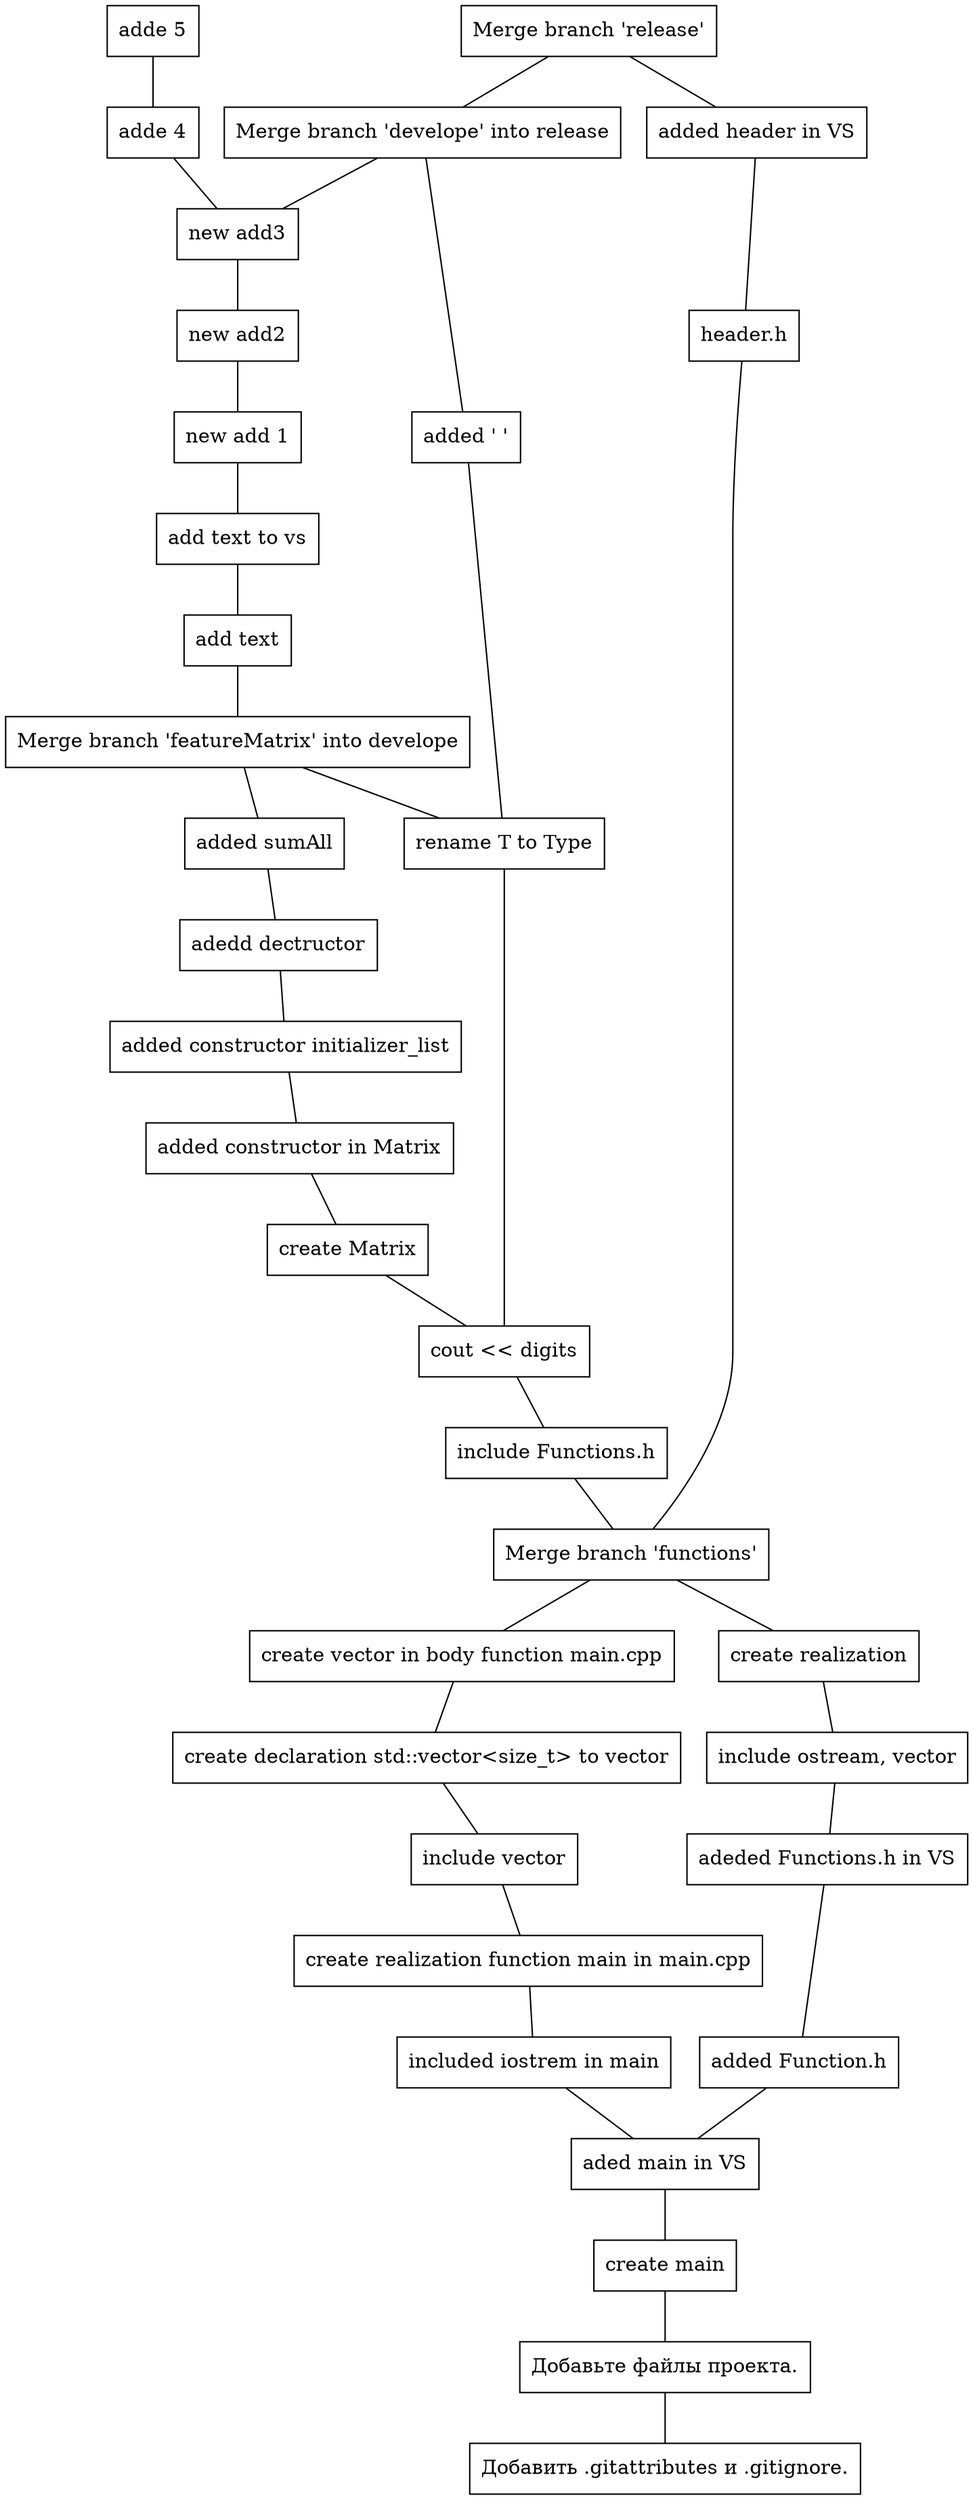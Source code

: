 graph {
	node [shape=box]
	"00e13d7b955511127e58c883bc64ac4e03c12113" [label="rename T to Type"]
	"00e13d7b955511127e58c883bc64ac4e03c12113" -- ea7186751fa71c5abf6ebd6f4b42efda3c473fdd
	"056b946f8e31d4490440241150300b415730076f" [label="added header in VS"]
	"056b946f8e31d4490440241150300b415730076f" -- "5afbe64c0000ab9d851cbc950dc56003291c4f22"
	"067cc55987229aed7b929996809aa24b5f32292a" [label="add text to vs"]
	"067cc55987229aed7b929996809aa24b5f32292a" -- "84ba20bc6c88c2ce9d004546e0718dfbf535c4ff"
	"0de64fca22b1385d521880e7f0a56ef398a381be" [label="new add 1"]
	"0de64fca22b1385d521880e7f0a56ef398a381be" -- "067cc55987229aed7b929996809aa24b5f32292a"
	"11eb016bbb2b899ccda55763d45cb2640a4217b7" [label="adeded Functions.h in VS"]
	"11eb016bbb2b899ccda55763d45cb2640a4217b7" -- ae06866a12cc58b2ea5f48822bad35ddfed3c18e
	"139e1b253cd80f4fe6897138c1032116eee51e6e" [label="include ostream, vector"]
	"139e1b253cd80f4fe6897138c1032116eee51e6e" -- "11eb016bbb2b899ccda55763d45cb2640a4217b7"
	"1dfeafc69f85baa83fb0d594ebb0d716b79d5a81" [label="new add3"]
	"1dfeafc69f85baa83fb0d594ebb0d716b79d5a81" -- "3ca598dc118d3bc5bc34349913890f5e76651d89"
	"233169f990e48b2571b3f8292c801ce2a2cddf79" [label="added constructor initializer_list"]
	"233169f990e48b2571b3f8292c801ce2a2cddf79" -- aec15e19642ab2b88ab49982bdb1075e7f688bcc
	"25bba1463d7be9b9f9aefb838d999d188bb00f36" [label="create declaration std::vector<size_t> to vector"]
	"25bba1463d7be9b9f9aefb838d999d188bb00f36" -- ee39307bc7a8d56765fbb487b18448415377dc87
	"315c8bae6eb9e09ecba8a7ea7273483ffe981596" [label="adedd dectructor"]
	"315c8bae6eb9e09ecba8a7ea7273483ffe981596" -- "233169f990e48b2571b3f8292c801ce2a2cddf79"
	"3ca598dc118d3bc5bc34349913890f5e76651d89" [label="new add2"]
	"3ca598dc118d3bc5bc34349913890f5e76651d89" -- "0de64fca22b1385d521880e7f0a56ef398a381be"
	"3e3b2e604a1f34c22db45174657a37a72b211f07" [label="include Functions.h"]
	"3e3b2e604a1f34c22db45174657a37a72b211f07" -- f3e1f1fd5788c39af4a5ee0d524449849ae96fd2
	"3f024c0e5ac024c006166754b0c503bd042d2e40" [label="added ' '"]
	"3f024c0e5ac024c006166754b0c503bd042d2e40" -- "00e13d7b955511127e58c883bc64ac4e03c12113"
	"42ee059ffaa61e5b6414aef5fa264945bf5f55dc" [label="create main"]
	"42ee059ffaa61e5b6414aef5fa264945bf5f55dc" -- "9af2328049f6a50f3895caf9866ba254191cb8d0"
	"4acb5862208fbe62705622b9f337c8e92fb6af51" [label="create vector in body function main.cpp"]
	"4acb5862208fbe62705622b9f337c8e92fb6af51" -- "25bba1463d7be9b9f9aefb838d999d188bb00f36"
	"5afbe64c0000ab9d851cbc950dc56003291c4f22" [label="header.h"]
	"5afbe64c0000ab9d851cbc950dc56003291c4f22" -- f3e1f1fd5788c39af4a5ee0d524449849ae96fd2
	"5c5d8e592cb66428e31baa2978e7d35b0dd9c5e4" [label="create realization function main in main.cpp"]
	"5c5d8e592cb66428e31baa2978e7d35b0dd9c5e4" -- d0695827f1af192c82d4ebed83a2276f3394209c
	"77e8fe3b2ca3c921006b236ecbfa2015f8be51b0" [label="added sumAll"]
	"77e8fe3b2ca3c921006b236ecbfa2015f8be51b0" -- "315c8bae6eb9e09ecba8a7ea7273483ffe981596"
	"84ba20bc6c88c2ce9d004546e0718dfbf535c4ff" [label="add text"]
	"84ba20bc6c88c2ce9d004546e0718dfbf535c4ff" -- ebf37e45b7c63384b65c99c903a042568c2386c7
	"8a3664e048eade4443a5a7e8fc718d51ef6381ea" [label="aded main in VS"]
	"8a3664e048eade4443a5a7e8fc718d51ef6381ea" -- "42ee059ffaa61e5b6414aef5fa264945bf5f55dc"
	"91ddb6501e0f4fe3cde4a73d7a903ce880a191da" [label="Merge branch 'develope' into release"]
	"91ddb6501e0f4fe3cde4a73d7a903ce880a191da" -- "3f024c0e5ac024c006166754b0c503bd042d2e40"
	"91ddb6501e0f4fe3cde4a73d7a903ce880a191da" -- "1dfeafc69f85baa83fb0d594ebb0d716b79d5a81"
	"9af2328049f6a50f3895caf9866ba254191cb8d0" [label="Добавьте файлы проекта."]
	"9af2328049f6a50f3895caf9866ba254191cb8d0" -- db8c516d97046750f24027a20e7716649dab83bd
	"9cf6546943135d9cded8548f3274ec6801f3a280" [label="create Matrix"]
	"9cf6546943135d9cded8548f3274ec6801f3a280" -- ea7186751fa71c5abf6ebd6f4b42efda3c473fdd
	"9deefd85723ed1051f5256bbb8feeb8345418737" [label="create realization"]
	"9deefd85723ed1051f5256bbb8feeb8345418737" -- "139e1b253cd80f4fe6897138c1032116eee51e6e"
	ae06866a12cc58b2ea5f48822bad35ddfed3c18e [label="added Function.h"]
	ae06866a12cc58b2ea5f48822bad35ddfed3c18e -- "8a3664e048eade4443a5a7e8fc718d51ef6381ea"
	aec15e19642ab2b88ab49982bdb1075e7f688bcc [label="added constructor in Matrix"]
	aec15e19642ab2b88ab49982bdb1075e7f688bcc -- "9cf6546943135d9cded8548f3274ec6801f3a280"
	affe6a724ebc1edbf05b6caeef61a26dd3516de0 [label="adde 5"]
	affe6a724ebc1edbf05b6caeef61a26dd3516de0 -- fbf778cbcf460eb25ee3ab6c645bf7ae6ff755c9
	d0695827f1af192c82d4ebed83a2276f3394209c [label="included iostrem in main"]
	d0695827f1af192c82d4ebed83a2276f3394209c -- "8a3664e048eade4443a5a7e8fc718d51ef6381ea"
	db8c516d97046750f24027a20e7716649dab83bd [label="Добавить .gitattributes и .gitignore."]
	ea7186751fa71c5abf6ebd6f4b42efda3c473fdd [label="cout << digits"]
	ea7186751fa71c5abf6ebd6f4b42efda3c473fdd -- "3e3b2e604a1f34c22db45174657a37a72b211f07"
	ebf37e45b7c63384b65c99c903a042568c2386c7 [label="Merge branch 'featureMatrix' into develope"]
	ebf37e45b7c63384b65c99c903a042568c2386c7 -- "00e13d7b955511127e58c883bc64ac4e03c12113"
	ebf37e45b7c63384b65c99c903a042568c2386c7 -- "77e8fe3b2ca3c921006b236ecbfa2015f8be51b0"
	ecf3be28d68a0ec783d88732b774eb2b9ca614d8 [label="Merge branch 'release'"]
	ecf3be28d68a0ec783d88732b774eb2b9ca614d8 -- "056b946f8e31d4490440241150300b415730076f"
	ecf3be28d68a0ec783d88732b774eb2b9ca614d8 -- "91ddb6501e0f4fe3cde4a73d7a903ce880a191da"
	ee39307bc7a8d56765fbb487b18448415377dc87 [label="include vector"]
	ee39307bc7a8d56765fbb487b18448415377dc87 -- "5c5d8e592cb66428e31baa2978e7d35b0dd9c5e4"
	f3e1f1fd5788c39af4a5ee0d524449849ae96fd2 [label="Merge branch 'functions'"]
	f3e1f1fd5788c39af4a5ee0d524449849ae96fd2 -- "4acb5862208fbe62705622b9f337c8e92fb6af51"
	f3e1f1fd5788c39af4a5ee0d524449849ae96fd2 -- "9deefd85723ed1051f5256bbb8feeb8345418737"
	fbf778cbcf460eb25ee3ab6c645bf7ae6ff755c9 [label="adde 4"]
	fbf778cbcf460eb25ee3ab6c645bf7ae6ff755c9 -- "1dfeafc69f85baa83fb0d594ebb0d716b79d5a81"
}

